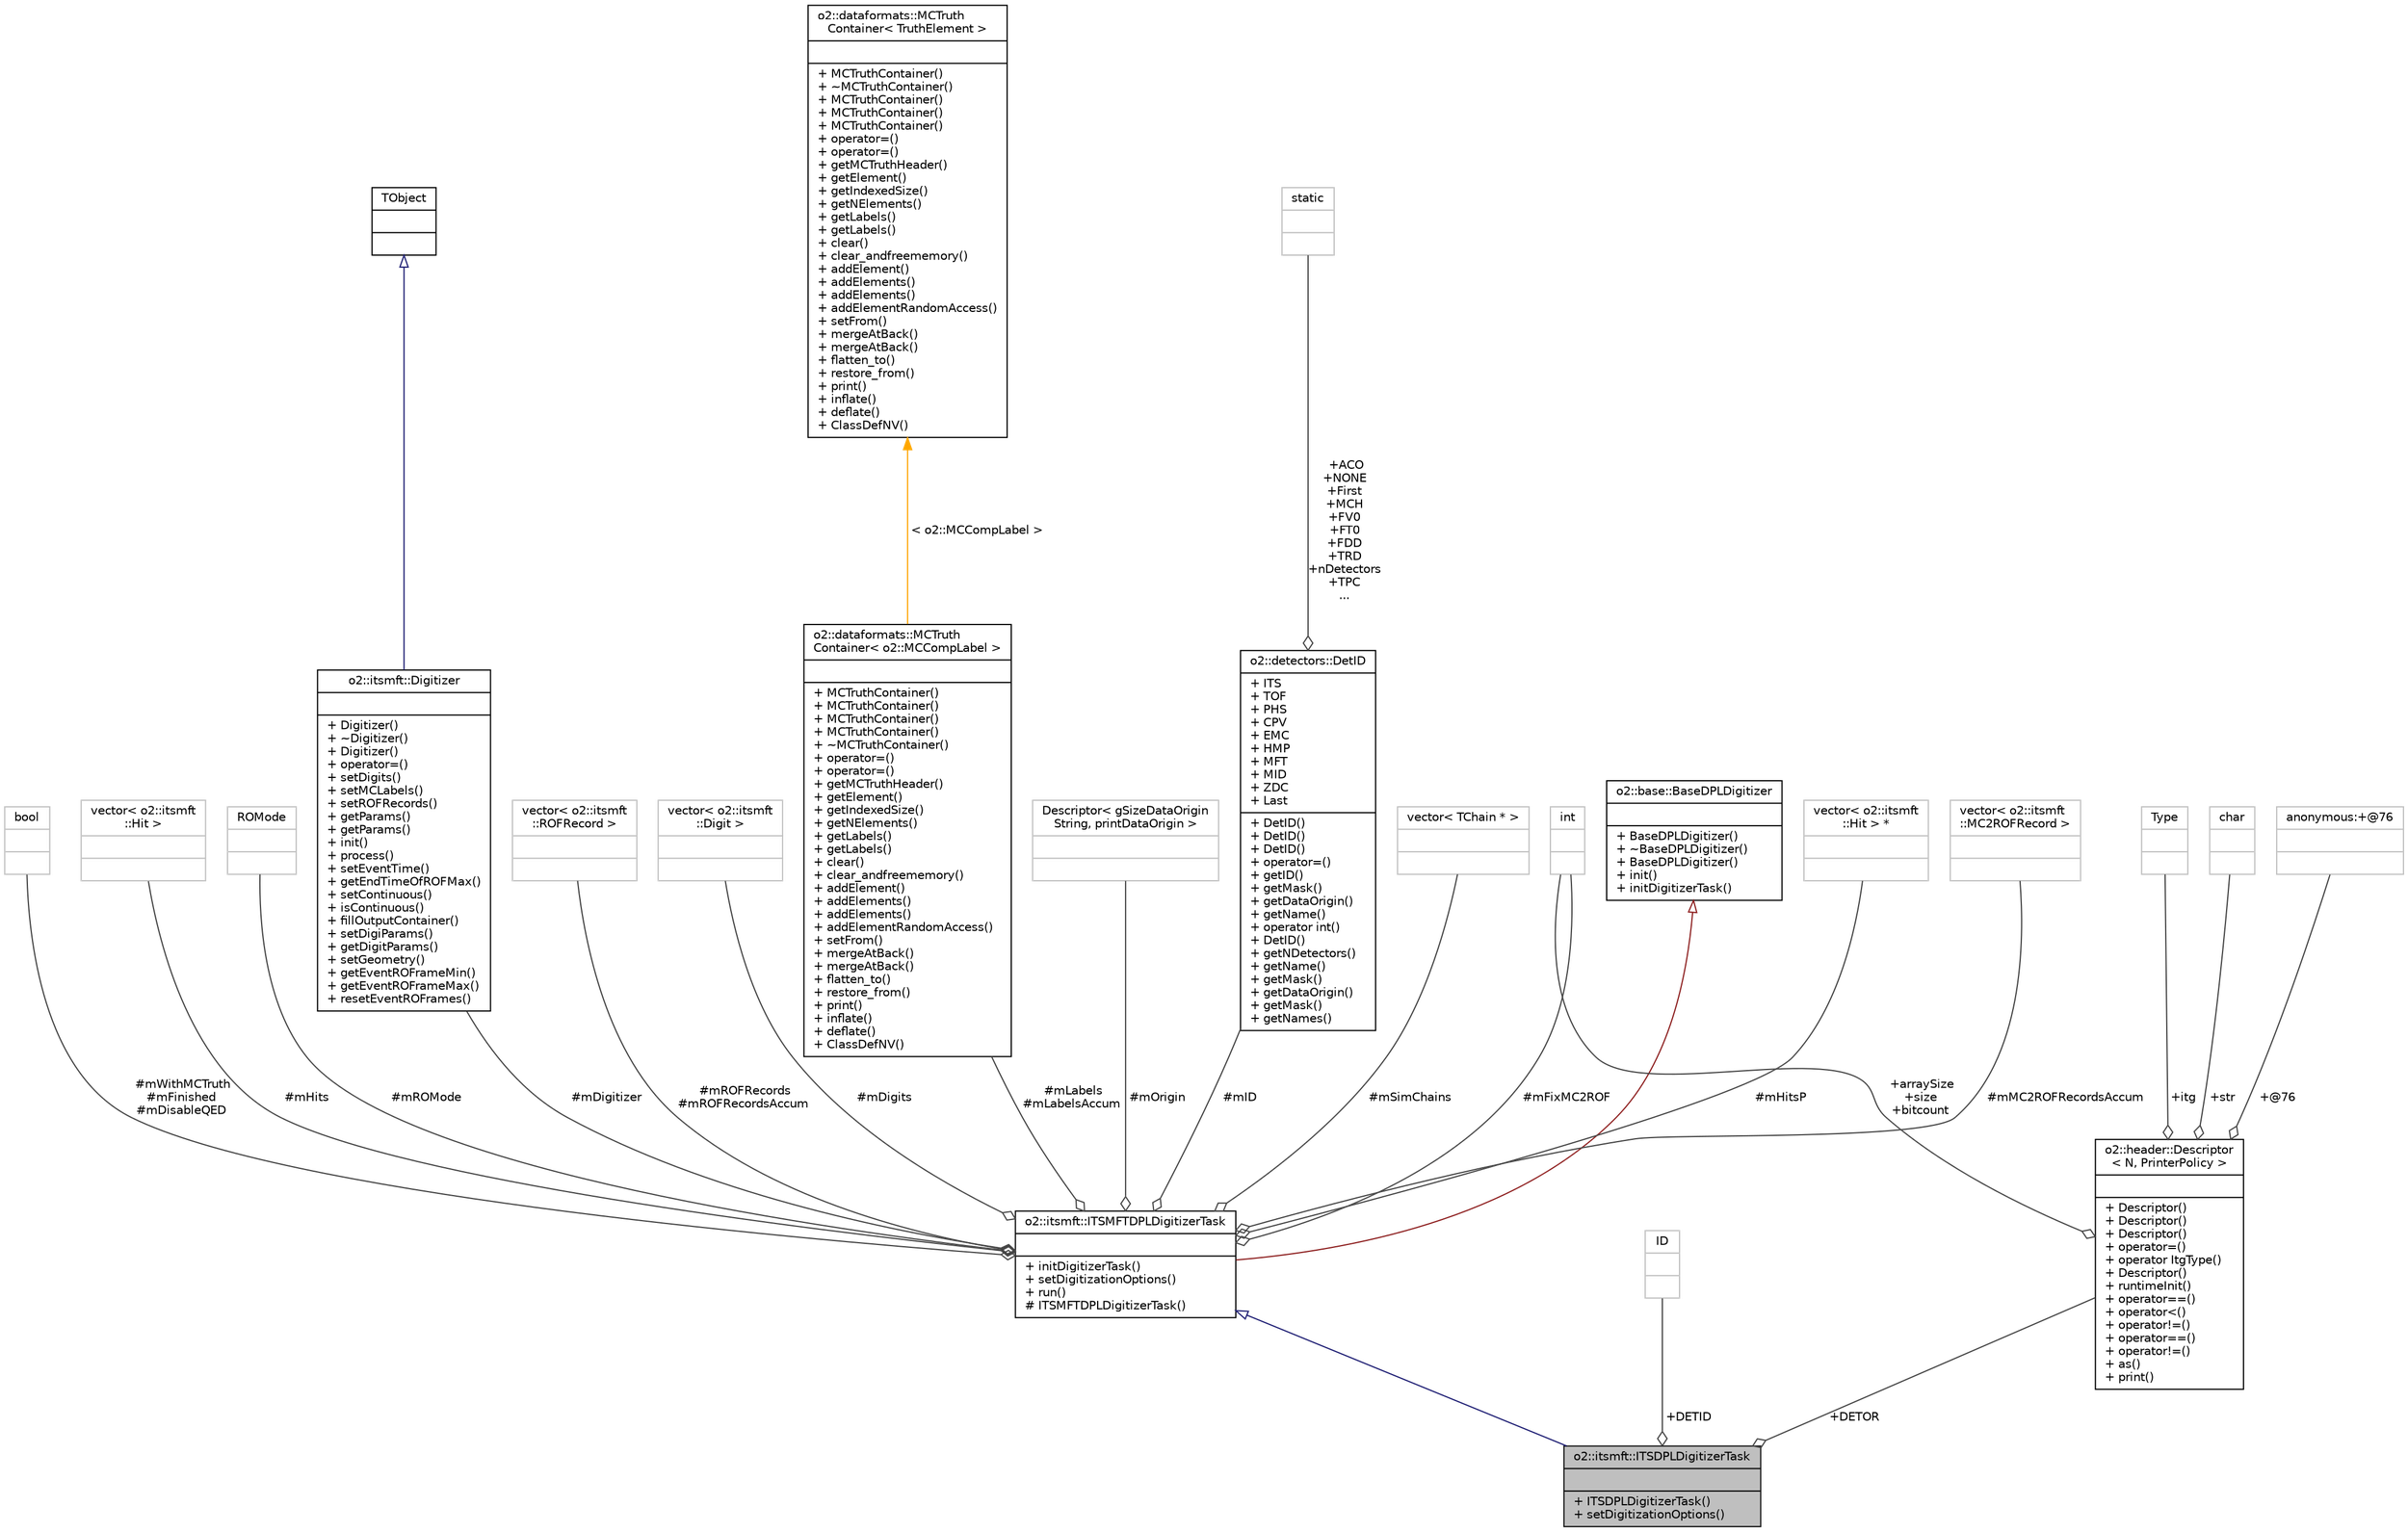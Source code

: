 digraph "o2::itsmft::ITSDPLDigitizerTask"
{
 // INTERACTIVE_SVG=YES
  bgcolor="transparent";
  edge [fontname="Helvetica",fontsize="10",labelfontname="Helvetica",labelfontsize="10"];
  node [fontname="Helvetica",fontsize="10",shape=record];
  Node3 [label="{o2::itsmft::ITSDPLDigitizerTask\n||+ ITSDPLDigitizerTask()\l+ setDigitizationOptions()\l}",height=0.2,width=0.4,color="black", fillcolor="grey75", style="filled", fontcolor="black"];
  Node4 -> Node3 [dir="back",color="midnightblue",fontsize="10",style="solid",arrowtail="onormal",fontname="Helvetica"];
  Node4 [label="{o2::itsmft::ITSMFTDPLDigitizerTask\n||+ initDigitizerTask()\l+ setDigitizationOptions()\l+ run()\l# ITSMFTDPLDigitizerTask()\l}",height=0.2,width=0.4,color="black",URL="$dd/d3a/classo2_1_1itsmft_1_1ITSMFTDPLDigitizerTask.html"];
  Node5 -> Node4 [dir="back",color="firebrick4",fontsize="10",style="solid",arrowtail="onormal",fontname="Helvetica"];
  Node5 [label="{o2::base::BaseDPLDigitizer\n||+ BaseDPLDigitizer()\l+ ~BaseDPLDigitizer()\l+ BaseDPLDigitizer()\l+ init()\l+ initDigitizerTask()\l}",height=0.2,width=0.4,color="black",URL="$de/de1/classo2_1_1base_1_1BaseDPLDigitizer.html"];
  Node6 -> Node4 [color="grey25",fontsize="10",style="solid",label=" #mDigitizer" ,arrowhead="odiamond",fontname="Helvetica"];
  Node6 [label="{o2::itsmft::Digitizer\n||+ Digitizer()\l+ ~Digitizer()\l+ Digitizer()\l+ operator=()\l+ setDigits()\l+ setMCLabels()\l+ setROFRecords()\l+ getParams()\l+ getParams()\l+ init()\l+ process()\l+ setEventTime()\l+ getEndTimeOfROFMax()\l+ setContinuous()\l+ isContinuous()\l+ fillOutputContainer()\l+ setDigiParams()\l+ getDigitParams()\l+ setGeometry()\l+ getEventROFrameMin()\l+ getEventROFrameMax()\l+ resetEventROFrames()\l}",height=0.2,width=0.4,color="black",URL="$d0/d77/classo2_1_1itsmft_1_1Digitizer.html"];
  Node7 -> Node6 [dir="back",color="midnightblue",fontsize="10",style="solid",arrowtail="onormal",fontname="Helvetica"];
  Node7 [label="{TObject\n||}",height=0.2,width=0.4,color="black",URL="$d5/d0f/classTObject.html"];
  Node8 -> Node4 [color="grey25",fontsize="10",style="solid",label=" #mROFRecords\n#mROFRecordsAccum" ,arrowhead="odiamond",fontname="Helvetica"];
  Node8 [label="{vector\< o2::itsmft\l::ROFRecord \>\n||}",height=0.2,width=0.4,color="grey75"];
  Node9 -> Node4 [color="grey25",fontsize="10",style="solid",label=" #mDigits" ,arrowhead="odiamond",fontname="Helvetica"];
  Node9 [label="{vector\< o2::itsmft\l::Digit \>\n||}",height=0.2,width=0.4,color="grey75"];
  Node10 -> Node4 [color="grey25",fontsize="10",style="solid",label=" #mROMode" ,arrowhead="odiamond",fontname="Helvetica"];
  Node10 [label="{ROMode\n||}",height=0.2,width=0.4,color="grey75"];
  Node11 -> Node4 [color="grey25",fontsize="10",style="solid",label=" #mOrigin" ,arrowhead="odiamond",fontname="Helvetica"];
  Node11 [label="{Descriptor\< gSizeDataOrigin\lString, printDataOrigin \>\n||}",height=0.2,width=0.4,color="grey75"];
  Node12 -> Node4 [color="grey25",fontsize="10",style="solid",label=" #mID" ,arrowhead="odiamond",fontname="Helvetica"];
  Node12 [label="{o2::detectors::DetID\n|+ ITS\l+ TOF\l+ PHS\l+ CPV\l+ EMC\l+ HMP\l+ MFT\l+ MID\l+ ZDC\l+ Last\l|+ DetID()\l+ DetID()\l+ DetID()\l+ operator=()\l+ getID()\l+ getMask()\l+ getDataOrigin()\l+ getName()\l+ operator int()\l+ DetID()\l+ getNDetectors()\l+ getName()\l+ getMask()\l+ getDataOrigin()\l+ getMask()\l+ getNames()\l}",height=0.2,width=0.4,color="black",URL="$d6/dd5/classo2_1_1detectors_1_1DetID.html",tooltip="Static class with identifiers, bitmasks and names for ALICE detectors. "];
  Node13 -> Node12 [color="grey25",fontsize="10",style="solid",label=" +ACO\n+NONE\n+First\n+MCH\n+FV0\n+FT0\n+FDD\n+TRD\n+nDetectors\n+TPC\n..." ,arrowhead="odiamond",fontname="Helvetica"];
  Node13 [label="{static\n||}",height=0.2,width=0.4,color="grey75"];
  Node14 -> Node4 [color="grey25",fontsize="10",style="solid",label=" #mSimChains" ,arrowhead="odiamond",fontname="Helvetica"];
  Node14 [label="{vector\< TChain * \>\n||}",height=0.2,width=0.4,color="grey75"];
  Node15 -> Node4 [color="grey25",fontsize="10",style="solid",label=" #mLabels\n#mLabelsAccum" ,arrowhead="odiamond",fontname="Helvetica"];
  Node15 [label="{o2::dataformats::MCTruth\lContainer\< o2::MCCompLabel \>\n||+ MCTruthContainer()\l+ MCTruthContainer()\l+ MCTruthContainer()\l+ MCTruthContainer()\l+ ~MCTruthContainer()\l+ operator=()\l+ operator=()\l+ getMCTruthHeader()\l+ getElement()\l+ getIndexedSize()\l+ getNElements()\l+ getLabels()\l+ getLabels()\l+ clear()\l+ clear_andfreememory()\l+ addElement()\l+ addElements()\l+ addElements()\l+ addElementRandomAccess()\l+ setFrom()\l+ mergeAtBack()\l+ mergeAtBack()\l+ flatten_to()\l+ restore_from()\l+ print()\l+ inflate()\l+ deflate()\l+ ClassDefNV()\l}",height=0.2,width=0.4,color="black",URL="$dc/daa/classo2_1_1dataformats_1_1MCTruthContainer.html"];
  Node16 -> Node15 [dir="back",color="orange",fontsize="10",style="solid",label=" \< o2::MCCompLabel \>" ,fontname="Helvetica"];
  Node16 [label="{o2::dataformats::MCTruth\lContainer\< TruthElement \>\n||+ MCTruthContainer()\l+ ~MCTruthContainer()\l+ MCTruthContainer()\l+ MCTruthContainer()\l+ MCTruthContainer()\l+ operator=()\l+ operator=()\l+ getMCTruthHeader()\l+ getElement()\l+ getIndexedSize()\l+ getNElements()\l+ getLabels()\l+ getLabels()\l+ clear()\l+ clear_andfreememory()\l+ addElement()\l+ addElements()\l+ addElements()\l+ addElementRandomAccess()\l+ setFrom()\l+ mergeAtBack()\l+ mergeAtBack()\l+ flatten_to()\l+ restore_from()\l+ print()\l+ inflate()\l+ deflate()\l+ ClassDefNV()\l}",height=0.2,width=0.4,color="black",URL="$dc/daa/classo2_1_1dataformats_1_1MCTruthContainer.html",tooltip="A container to hold and manage MC truth information/labels. "];
  Node17 -> Node4 [color="grey25",fontsize="10",style="solid",label=" #mFixMC2ROF" ,arrowhead="odiamond",fontname="Helvetica"];
  Node17 [label="{int\n||}",height=0.2,width=0.4,color="grey75"];
  Node18 -> Node4 [color="grey25",fontsize="10",style="solid",label=" #mHitsP" ,arrowhead="odiamond",fontname="Helvetica"];
  Node18 [label="{vector\< o2::itsmft\l::Hit \> *\n||}",height=0.2,width=0.4,color="grey75"];
  Node19 -> Node4 [color="grey25",fontsize="10",style="solid",label=" #mMC2ROFRecordsAccum" ,arrowhead="odiamond",fontname="Helvetica"];
  Node19 [label="{vector\< o2::itsmft\l::MC2ROFRecord \>\n||}",height=0.2,width=0.4,color="grey75"];
  Node20 -> Node4 [color="grey25",fontsize="10",style="solid",label=" #mWithMCTruth\n#mFinished\n#mDisableQED" ,arrowhead="odiamond",fontname="Helvetica"];
  Node20 [label="{bool\n||}",height=0.2,width=0.4,color="grey75"];
  Node21 -> Node4 [color="grey25",fontsize="10",style="solid",label=" #mHits" ,arrowhead="odiamond",fontname="Helvetica"];
  Node21 [label="{vector\< o2::itsmft\l::Hit \>\n||}",height=0.2,width=0.4,color="grey75"];
  Node22 -> Node3 [color="grey25",fontsize="10",style="solid",label=" +DETID" ,arrowhead="odiamond",fontname="Helvetica"];
  Node22 [label="{ID\n||}",height=0.2,width=0.4,color="grey75"];
  Node23 -> Node3 [color="grey25",fontsize="10",style="solid",label=" +DETOR" ,arrowhead="odiamond",fontname="Helvetica"];
  Node23 [label="{o2::header::Descriptor\l\< N, PrinterPolicy \>\n||+ Descriptor()\l+ Descriptor()\l+ Descriptor()\l+ operator=()\l+ operator ItgType()\l+ Descriptor()\l+ runtimeInit()\l+ operator==()\l+ operator\<()\l+ operator!=()\l+ operator==()\l+ operator!=()\l+ as()\l+ print()\l}",height=0.2,width=0.4,color="black",URL="$d9/db3/structo2_1_1header_1_1Descriptor.html"];
  Node24 -> Node23 [color="grey25",fontsize="10",style="solid",label=" +itg" ,arrowhead="odiamond",fontname="Helvetica"];
  Node24 [label="{Type\n||}",height=0.2,width=0.4,color="grey75"];
  Node25 -> Node23 [color="grey25",fontsize="10",style="solid",label=" +str" ,arrowhead="odiamond",fontname="Helvetica"];
  Node25 [label="{char\n||}",height=0.2,width=0.4,color="grey75"];
  Node17 -> Node23 [color="grey25",fontsize="10",style="solid",label=" +arraySize\n+size\n+bitcount" ,arrowhead="odiamond",fontname="Helvetica"];
  Node26 -> Node23 [color="grey25",fontsize="10",style="solid",label=" +@76" ,arrowhead="odiamond",fontname="Helvetica"];
  Node26 [label="{anonymous:+@76\n||}",height=0.2,width=0.4,color="grey75"];
}
